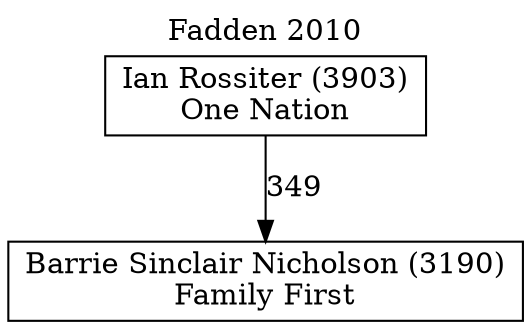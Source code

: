 // House preference flow
digraph "Barrie Sinclair Nicholson (3190)_Fadden_2010" {
	graph [label="Fadden 2010" labelloc=t mclimit=10]
	node [shape=box]
	"Barrie Sinclair Nicholson (3190)" [label="Barrie Sinclair Nicholson (3190)
Family First"]
	"Ian Rossiter (3903)" [label="Ian Rossiter (3903)
One Nation"]
	"Ian Rossiter (3903)" -> "Barrie Sinclair Nicholson (3190)" [label=349]
}
